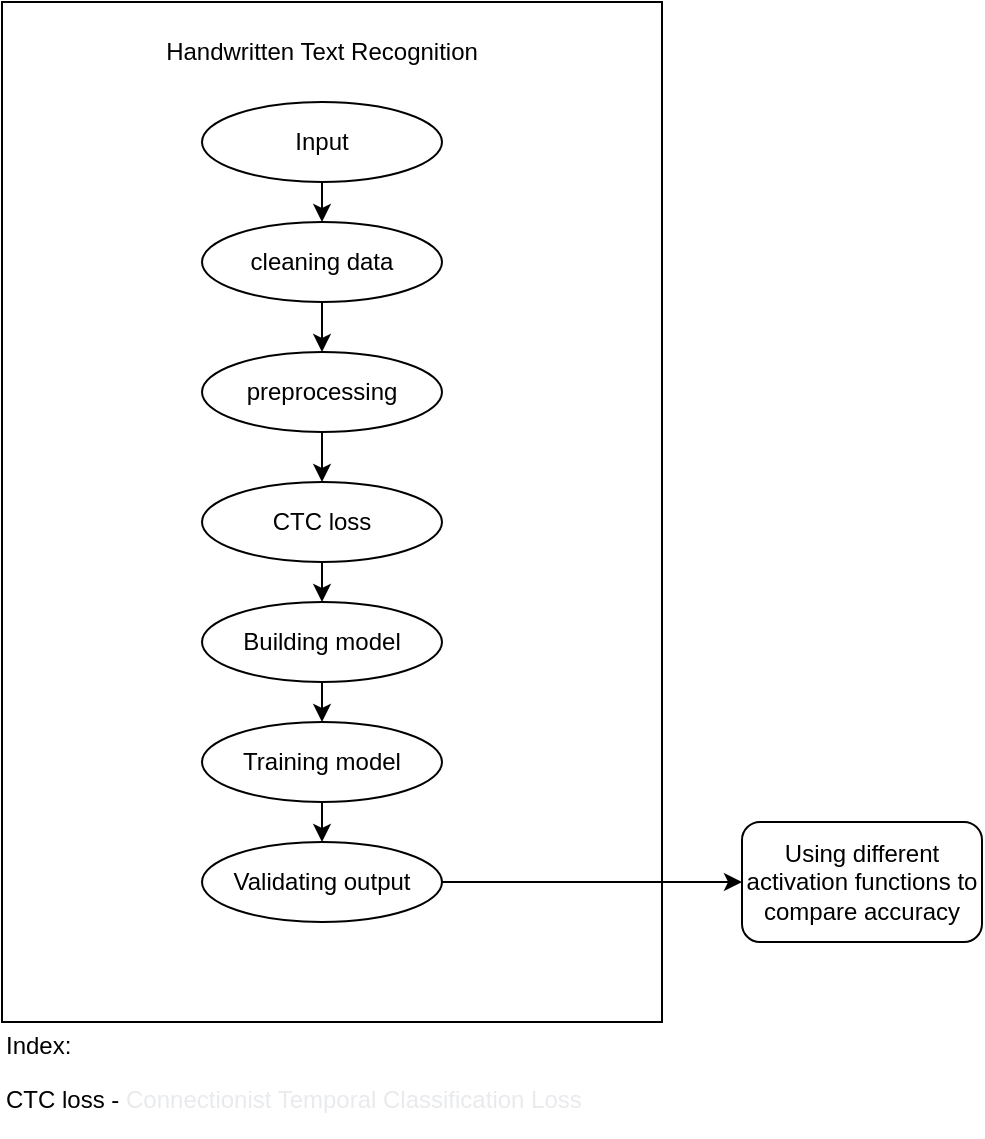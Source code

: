 <mxfile version="17.4.0" type="device"><diagram id="3ZKPKFHmOX29vpauaBsX" name="Page-1"><mxGraphModel dx="1216" dy="567" grid="1" gridSize="10" guides="1" tooltips="1" connect="1" arrows="1" fold="1" page="1" pageScale="1" pageWidth="1100" pageHeight="850" math="0" shadow="0"><root><mxCell id="0"/><mxCell id="1" parent="0"/><mxCell id="38Cc2nVtu8ey1epM4Zpt-2" value="" style="rounded=0;whiteSpace=wrap;html=1;rotation=-90;" parent="1" vertex="1"><mxGeometry x="210" y="150" width="510" height="330" as="geometry"/></mxCell><mxCell id="38Cc2nVtu8ey1epM4Zpt-3" value="Input" style="ellipse;whiteSpace=wrap;html=1;" parent="1" vertex="1"><mxGeometry x="400" y="110" width="120" height="40" as="geometry"/></mxCell><mxCell id="38Cc2nVtu8ey1epM4Zpt-5" value="cleaning data" style="ellipse;whiteSpace=wrap;html=1;" parent="1" vertex="1"><mxGeometry x="400" y="170" width="120" height="40" as="geometry"/></mxCell><mxCell id="38Cc2nVtu8ey1epM4Zpt-6" value="preprocessing" style="ellipse;whiteSpace=wrap;html=1;" parent="1" vertex="1"><mxGeometry x="400" y="235" width="120" height="40" as="geometry"/></mxCell><mxCell id="38Cc2nVtu8ey1epM4Zpt-7" value="CTC loss" style="ellipse;whiteSpace=wrap;html=1;" parent="1" vertex="1"><mxGeometry x="400" y="300" width="120" height="40" as="geometry"/></mxCell><mxCell id="38Cc2nVtu8ey1epM4Zpt-9" value="" style="endArrow=classic;html=1;rounded=0;exitX=0.5;exitY=1;exitDx=0;exitDy=0;" parent="1" source="38Cc2nVtu8ey1epM4Zpt-3" target="38Cc2nVtu8ey1epM4Zpt-5" edge="1"><mxGeometry width="50" height="50" relative="1" as="geometry"><mxPoint x="460" y="320" as="sourcePoint"/><mxPoint x="510" y="270" as="targetPoint"/></mxGeometry></mxCell><mxCell id="38Cc2nVtu8ey1epM4Zpt-10" value="Building model" style="ellipse;whiteSpace=wrap;html=1;" parent="1" vertex="1"><mxGeometry x="400" y="360" width="120" height="40" as="geometry"/></mxCell><mxCell id="38Cc2nVtu8ey1epM4Zpt-11" value="Training model" style="ellipse;whiteSpace=wrap;html=1;" parent="1" vertex="1"><mxGeometry x="400" y="420" width="120" height="40" as="geometry"/></mxCell><mxCell id="38Cc2nVtu8ey1epM4Zpt-13" value="Validating output" style="ellipse;whiteSpace=wrap;html=1;" parent="1" vertex="1"><mxGeometry x="400" y="480" width="120" height="40" as="geometry"/></mxCell><mxCell id="38Cc2nVtu8ey1epM4Zpt-16" value="" style="endArrow=classic;html=1;rounded=0;exitX=0.5;exitY=1;exitDx=0;exitDy=0;entryX=0.5;entryY=0;entryDx=0;entryDy=0;" parent="1" source="38Cc2nVtu8ey1epM4Zpt-5" target="38Cc2nVtu8ey1epM4Zpt-6" edge="1"><mxGeometry width="50" height="50" relative="1" as="geometry"><mxPoint x="460" y="320" as="sourcePoint"/><mxPoint x="510" y="270" as="targetPoint"/></mxGeometry></mxCell><mxCell id="38Cc2nVtu8ey1epM4Zpt-17" value="" style="endArrow=classic;html=1;rounded=0;entryX=0.5;entryY=0;entryDx=0;entryDy=0;exitX=0.5;exitY=1;exitDx=0;exitDy=0;" parent="1" source="38Cc2nVtu8ey1epM4Zpt-6" target="38Cc2nVtu8ey1epM4Zpt-7" edge="1"><mxGeometry width="50" height="50" relative="1" as="geometry"><mxPoint x="460" y="320" as="sourcePoint"/><mxPoint x="510" y="270" as="targetPoint"/></mxGeometry></mxCell><mxCell id="38Cc2nVtu8ey1epM4Zpt-18" value="" style="endArrow=classic;html=1;rounded=0;exitX=0.5;exitY=1;exitDx=0;exitDy=0;" parent="1" source="38Cc2nVtu8ey1epM4Zpt-7" target="38Cc2nVtu8ey1epM4Zpt-10" edge="1"><mxGeometry width="50" height="50" relative="1" as="geometry"><mxPoint x="460" y="320" as="sourcePoint"/><mxPoint x="510" y="270" as="targetPoint"/></mxGeometry></mxCell><mxCell id="38Cc2nVtu8ey1epM4Zpt-19" value="" style="endArrow=classic;html=1;rounded=0;exitX=0.5;exitY=1;exitDx=0;exitDy=0;entryX=0.5;entryY=0;entryDx=0;entryDy=0;" parent="1" source="38Cc2nVtu8ey1epM4Zpt-10" target="38Cc2nVtu8ey1epM4Zpt-11" edge="1"><mxGeometry width="50" height="50" relative="1" as="geometry"><mxPoint x="460" y="320" as="sourcePoint"/><mxPoint x="510" y="270" as="targetPoint"/></mxGeometry></mxCell><mxCell id="38Cc2nVtu8ey1epM4Zpt-20" value="" style="endArrow=classic;html=1;rounded=0;exitX=0.5;exitY=1;exitDx=0;exitDy=0;entryX=0.5;entryY=0;entryDx=0;entryDy=0;" parent="1" source="38Cc2nVtu8ey1epM4Zpt-11" target="38Cc2nVtu8ey1epM4Zpt-13" edge="1"><mxGeometry width="50" height="50" relative="1" as="geometry"><mxPoint x="460" y="320" as="sourcePoint"/><mxPoint x="510" y="270" as="targetPoint"/></mxGeometry></mxCell><mxCell id="38Cc2nVtu8ey1epM4Zpt-21" value="Handwritten Text Recognition" style="text;html=1;strokeColor=none;fillColor=none;align=center;verticalAlign=middle;whiteSpace=wrap;rounded=0;" parent="1" vertex="1"><mxGeometry x="365" y="70" width="190" height="30" as="geometry"/></mxCell><mxCell id="38Cc2nVtu8ey1epM4Zpt-22" value="" style="endArrow=classic;html=1;rounded=0;exitX=1;exitY=0.5;exitDx=0;exitDy=0;" parent="1" source="38Cc2nVtu8ey1epM4Zpt-13" edge="1"><mxGeometry width="50" height="50" relative="1" as="geometry"><mxPoint x="460" y="480" as="sourcePoint"/><mxPoint x="670" y="500" as="targetPoint"/></mxGeometry></mxCell><mxCell id="38Cc2nVtu8ey1epM4Zpt-23" value="Using different activation functions to compare accuracy" style="rounded=1;whiteSpace=wrap;html=1;" parent="1" vertex="1"><mxGeometry x="670" y="470" width="120" height="60" as="geometry"/></mxCell><mxCell id="GK8Q6m3uVC3Lx4q_wiRm-1" value="&lt;p&gt;Index:&amp;nbsp;&lt;/p&gt;&lt;p&gt;CTC loss -&amp;nbsp;&lt;span style=&quot;color: rgb(232 , 234 , 237) ; font-family: &amp;#34;arial&amp;#34; , sans-serif&quot;&gt;&lt;font style=&quot;font-size: 12px&quot;&gt;Connectionist Temporal Classification Loss&lt;/font&gt;&lt;/span&gt;&lt;/p&gt;" style="text;html=1;strokeColor=none;fillColor=none;align=left;verticalAlign=middle;whiteSpace=wrap;rounded=0;" vertex="1" parent="1"><mxGeometry x="300" y="570" width="405" height="50" as="geometry"/></mxCell></root></mxGraphModel></diagram></mxfile>